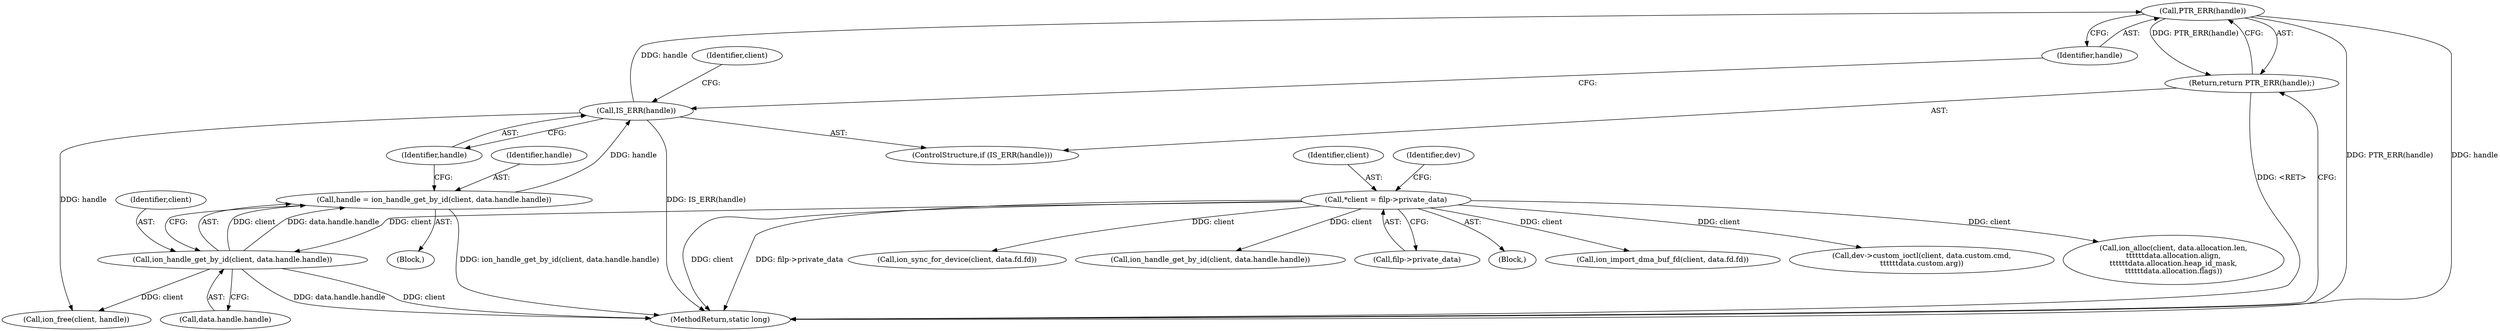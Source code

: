 digraph "0_linux_9590232bb4f4cc824f3425a6e1349afbe6d6d2b7_2@pointer" {
"1000221" [label="(Call,PTR_ERR(handle))"];
"1000218" [label="(Call,IS_ERR(handle))"];
"1000208" [label="(Call,handle = ion_handle_get_by_id(client, data.handle.handle))"];
"1000210" [label="(Call,ion_handle_get_by_id(client, data.handle.handle))"];
"1000106" [label="(Call,*client = filp->private_data)"];
"1000220" [label="(Return,return PTR_ERR(handle);)"];
"1000219" [label="(Identifier,handle)"];
"1000218" [label="(Call,IS_ERR(handle))"];
"1000217" [label="(ControlStructure,if (IS_ERR(handle)))"];
"1000211" [label="(Identifier,client)"];
"1000113" [label="(Identifier,dev)"];
"1000208" [label="(Call,handle = ion_handle_get_by_id(client, data.handle.handle))"];
"1000235" [label="(Call,ion_handle_get_by_id(client, data.handle.handle))"];
"1000106" [label="(Call,*client = filp->private_data)"];
"1000212" [label="(Call,data.handle.handle)"];
"1000224" [label="(Identifier,client)"];
"1000210" [label="(Call,ion_handle_get_by_id(client, data.handle.handle))"];
"1000104" [label="(Block,)"];
"1000371" [label="(MethodReturn,static long)"];
"1000206" [label="(Block,)"];
"1000220" [label="(Return,return PTR_ERR(handle);)"];
"1000280" [label="(Call,ion_import_dma_buf_fd(client, data.fd.fd))"];
"1000222" [label="(Identifier,handle)"];
"1000209" [label="(Identifier,handle)"];
"1000107" [label="(Identifier,client)"];
"1000223" [label="(Call,ion_free(client, handle))"];
"1000329" [label="(Call,dev->custom_ioctl(client, data.custom.cmd,\n\t\t\t\t\t\tdata.custom.arg))"];
"1000164" [label="(Call,ion_alloc(client, data.allocation.len,\n\t\t\t\t\t\tdata.allocation.align,\n\t\t\t\t\t\tdata.allocation.heap_id_mask,\n\t\t\t\t\t\tdata.allocation.flags))"];
"1000108" [label="(Call,filp->private_data)"];
"1000221" [label="(Call,PTR_ERR(handle))"];
"1000309" [label="(Call,ion_sync_for_device(client, data.fd.fd))"];
"1000221" -> "1000220"  [label="AST: "];
"1000221" -> "1000222"  [label="CFG: "];
"1000222" -> "1000221"  [label="AST: "];
"1000220" -> "1000221"  [label="CFG: "];
"1000221" -> "1000371"  [label="DDG: PTR_ERR(handle)"];
"1000221" -> "1000371"  [label="DDG: handle"];
"1000221" -> "1000220"  [label="DDG: PTR_ERR(handle)"];
"1000218" -> "1000221"  [label="DDG: handle"];
"1000218" -> "1000217"  [label="AST: "];
"1000218" -> "1000219"  [label="CFG: "];
"1000219" -> "1000218"  [label="AST: "];
"1000222" -> "1000218"  [label="CFG: "];
"1000224" -> "1000218"  [label="CFG: "];
"1000218" -> "1000371"  [label="DDG: IS_ERR(handle)"];
"1000208" -> "1000218"  [label="DDG: handle"];
"1000218" -> "1000223"  [label="DDG: handle"];
"1000208" -> "1000206"  [label="AST: "];
"1000208" -> "1000210"  [label="CFG: "];
"1000209" -> "1000208"  [label="AST: "];
"1000210" -> "1000208"  [label="AST: "];
"1000219" -> "1000208"  [label="CFG: "];
"1000208" -> "1000371"  [label="DDG: ion_handle_get_by_id(client, data.handle.handle)"];
"1000210" -> "1000208"  [label="DDG: client"];
"1000210" -> "1000208"  [label="DDG: data.handle.handle"];
"1000210" -> "1000212"  [label="CFG: "];
"1000211" -> "1000210"  [label="AST: "];
"1000212" -> "1000210"  [label="AST: "];
"1000210" -> "1000371"  [label="DDG: data.handle.handle"];
"1000210" -> "1000371"  [label="DDG: client"];
"1000106" -> "1000210"  [label="DDG: client"];
"1000210" -> "1000223"  [label="DDG: client"];
"1000106" -> "1000104"  [label="AST: "];
"1000106" -> "1000108"  [label="CFG: "];
"1000107" -> "1000106"  [label="AST: "];
"1000108" -> "1000106"  [label="AST: "];
"1000113" -> "1000106"  [label="CFG: "];
"1000106" -> "1000371"  [label="DDG: filp->private_data"];
"1000106" -> "1000371"  [label="DDG: client"];
"1000106" -> "1000164"  [label="DDG: client"];
"1000106" -> "1000235"  [label="DDG: client"];
"1000106" -> "1000280"  [label="DDG: client"];
"1000106" -> "1000309"  [label="DDG: client"];
"1000106" -> "1000329"  [label="DDG: client"];
"1000220" -> "1000217"  [label="AST: "];
"1000371" -> "1000220"  [label="CFG: "];
"1000220" -> "1000371"  [label="DDG: <RET>"];
}
